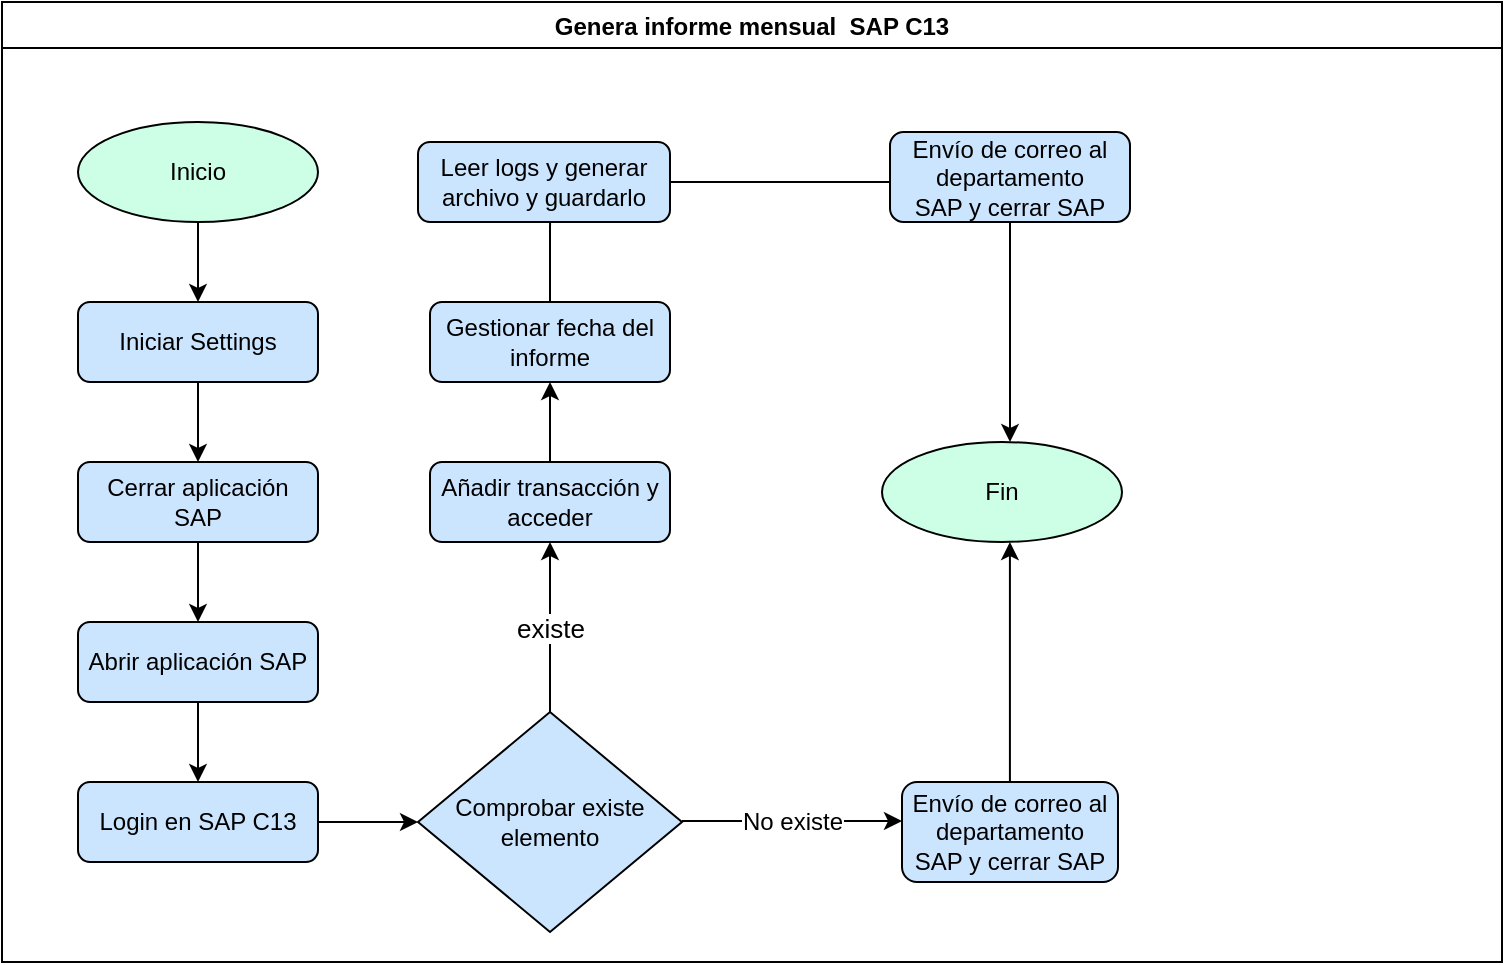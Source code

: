 <mxfile version="14.6.13" type="device"><diagram id="8-eLQ-vo1XEB--dAlqfL" name="Página-1"><mxGraphModel dx="1851" dy="592" grid="1" gridSize="10" guides="1" tooltips="1" connect="1" arrows="1" fold="1" page="1" pageScale="1" pageWidth="827" pageHeight="1169" math="0" shadow="0"><root><mxCell id="0"/><mxCell id="1" parent="0"/><mxCell id="3qBFrPvA6Na9llxEXzv--5" value="Genera informe mensual  SAP C13" style="swimlane;" parent="1" vertex="1"><mxGeometry x="-788" y="80" width="750" height="480" as="geometry"/></mxCell><mxCell id="h0UX9_JBWjjWPxAsGZl1-3" style="edgeStyle=orthogonalEdgeStyle;rounded=0;orthogonalLoop=1;jettySize=auto;html=1;exitX=0.5;exitY=1;exitDx=0;exitDy=0;entryX=0.5;entryY=0;entryDx=0;entryDy=0;" parent="3qBFrPvA6Na9llxEXzv--5" source="h0UX9_JBWjjWPxAsGZl1-1" target="h0UX9_JBWjjWPxAsGZl1-2" edge="1"><mxGeometry relative="1" as="geometry"/></mxCell><mxCell id="h0UX9_JBWjjWPxAsGZl1-1" value="Inicio" style="ellipse;whiteSpace=wrap;html=1;fillColor=#CCFFE6;" parent="3qBFrPvA6Na9llxEXzv--5" vertex="1"><mxGeometry x="38" y="60" width="120" height="50" as="geometry"/></mxCell><mxCell id="h0UX9_JBWjjWPxAsGZl1-6" style="edgeStyle=orthogonalEdgeStyle;rounded=0;orthogonalLoop=1;jettySize=auto;html=1;exitX=0.5;exitY=1;exitDx=0;exitDy=0;entryX=0.5;entryY=0;entryDx=0;entryDy=0;" parent="3qBFrPvA6Na9llxEXzv--5" source="h0UX9_JBWjjWPxAsGZl1-2" target="h0UX9_JBWjjWPxAsGZl1-4" edge="1"><mxGeometry relative="1" as="geometry"/></mxCell><mxCell id="h0UX9_JBWjjWPxAsGZl1-2" value="Iniciar Settings" style="rounded=1;whiteSpace=wrap;html=1;fillColor=#CCE5FF;" parent="3qBFrPvA6Na9llxEXzv--5" vertex="1"><mxGeometry x="38" y="150" width="120" height="40" as="geometry"/></mxCell><mxCell id="h0UX9_JBWjjWPxAsGZl1-8" style="edgeStyle=orthogonalEdgeStyle;rounded=0;orthogonalLoop=1;jettySize=auto;html=1;exitX=0.5;exitY=1;exitDx=0;exitDy=0;entryX=0.5;entryY=0;entryDx=0;entryDy=0;" parent="3qBFrPvA6Na9llxEXzv--5" source="h0UX9_JBWjjWPxAsGZl1-4" target="h0UX9_JBWjjWPxAsGZl1-7" edge="1"><mxGeometry relative="1" as="geometry"/></mxCell><mxCell id="h0UX9_JBWjjWPxAsGZl1-4" value="Cerrar aplicación SAP" style="rounded=1;whiteSpace=wrap;html=1;fillColor=#CCE5FF;" parent="3qBFrPvA6Na9llxEXzv--5" vertex="1"><mxGeometry x="38" y="230" width="120" height="40" as="geometry"/></mxCell><mxCell id="h0UX9_JBWjjWPxAsGZl1-10" style="edgeStyle=orthogonalEdgeStyle;rounded=0;orthogonalLoop=1;jettySize=auto;html=1;exitX=0.5;exitY=1;exitDx=0;exitDy=0;entryX=0.5;entryY=0;entryDx=0;entryDy=0;" parent="3qBFrPvA6Na9llxEXzv--5" source="h0UX9_JBWjjWPxAsGZl1-7" target="h0UX9_JBWjjWPxAsGZl1-9" edge="1"><mxGeometry relative="1" as="geometry"/></mxCell><mxCell id="h0UX9_JBWjjWPxAsGZl1-7" value="Abrir aplicación SAP" style="rounded=1;whiteSpace=wrap;html=1;fillColor=#CCE5FF;" parent="3qBFrPvA6Na9llxEXzv--5" vertex="1"><mxGeometry x="38" y="310" width="120" height="40" as="geometry"/></mxCell><mxCell id="h0UX9_JBWjjWPxAsGZl1-16" style="edgeStyle=orthogonalEdgeStyle;rounded=0;orthogonalLoop=1;jettySize=auto;html=1;exitX=1;exitY=0.5;exitDx=0;exitDy=0;entryX=0;entryY=0.5;entryDx=0;entryDy=0;" parent="3qBFrPvA6Na9llxEXzv--5" source="h0UX9_JBWjjWPxAsGZl1-9" target="h0UX9_JBWjjWPxAsGZl1-13" edge="1"><mxGeometry relative="1" as="geometry"/></mxCell><mxCell id="h0UX9_JBWjjWPxAsGZl1-9" value="Login en SAP C13" style="rounded=1;whiteSpace=wrap;html=1;fillColor=#CCE5FF;" parent="3qBFrPvA6Na9llxEXzv--5" vertex="1"><mxGeometry x="38" y="390" width="120" height="40" as="geometry"/></mxCell><mxCell id="h0UX9_JBWjjWPxAsGZl1-13" value="Comprobar existe elemento" style="rhombus;whiteSpace=wrap;html=1;fillColor=#CCE5FF;" parent="3qBFrPvA6Na9llxEXzv--5" vertex="1"><mxGeometry x="208" y="355" width="132" height="110" as="geometry"/></mxCell><mxCell id="Wuyx45UbhbYb70CO8bn9-31" style="edgeStyle=orthogonalEdgeStyle;rounded=0;orthogonalLoop=1;jettySize=auto;html=1;exitX=0.5;exitY=0;exitDx=0;exitDy=0;fontSize=15;" edge="1" parent="3qBFrPvA6Na9llxEXzv--5" source="Wuyx45UbhbYb70CO8bn9-3" target="Wuyx45UbhbYb70CO8bn9-30"><mxGeometry relative="1" as="geometry"/></mxCell><mxCell id="Wuyx45UbhbYb70CO8bn9-3" value="Añadir transacción y acceder" style="rounded=1;whiteSpace=wrap;html=1;fillColor=#CCE5FF;" vertex="1" parent="3qBFrPvA6Na9llxEXzv--5"><mxGeometry x="214" y="230" width="120" height="40" as="geometry"/></mxCell><mxCell id="Wuyx45UbhbYb70CO8bn9-4" value="" style="endArrow=classic;html=1;fontSize=15;entryX=0.5;entryY=1;entryDx=0;entryDy=0;" edge="1" parent="3qBFrPvA6Na9llxEXzv--5" source="h0UX9_JBWjjWPxAsGZl1-13" target="Wuyx45UbhbYb70CO8bn9-3"><mxGeometry relative="1" as="geometry"><mxPoint x="274" y="350" as="sourcePoint"/><mxPoint x="278" y="280" as="targetPoint"/></mxGeometry></mxCell><mxCell id="Wuyx45UbhbYb70CO8bn9-5" value="&lt;font style=&quot;font-size: 13px&quot;&gt;existe&lt;/font&gt;" style="edgeLabel;resizable=0;html=1;align=center;verticalAlign=middle;" connectable="0" vertex="1" parent="Wuyx45UbhbYb70CO8bn9-4"><mxGeometry relative="1" as="geometry"/></mxCell><mxCell id="Wuyx45UbhbYb70CO8bn9-75" style="edgeStyle=orthogonalEdgeStyle;rounded=0;orthogonalLoop=1;jettySize=auto;html=1;fontSize=15;entryX=0.533;entryY=1;entryDx=0;entryDy=0;entryPerimeter=0;" edge="1" parent="3qBFrPvA6Na9llxEXzv--5" source="Wuyx45UbhbYb70CO8bn9-7" target="Wuyx45UbhbYb70CO8bn9-9"><mxGeometry relative="1" as="geometry"><mxPoint x="504" y="280" as="targetPoint"/></mxGeometry></mxCell><mxCell id="Wuyx45UbhbYb70CO8bn9-7" value="Envío de correo al departamento&lt;br&gt;SAP y cerrar SAP" style="rounded=1;whiteSpace=wrap;html=1;fillColor=#CCE5FF;" vertex="1" parent="3qBFrPvA6Na9llxEXzv--5"><mxGeometry x="450" y="390" width="108" height="50" as="geometry"/></mxCell><mxCell id="Wuyx45UbhbYb70CO8bn9-9" value="Fin" style="ellipse;whiteSpace=wrap;html=1;fillColor=#CCFFE6;" vertex="1" parent="3qBFrPvA6Na9llxEXzv--5"><mxGeometry x="440" y="220" width="120" height="50" as="geometry"/></mxCell><mxCell id="Wuyx45UbhbYb70CO8bn9-72" style="edgeStyle=orthogonalEdgeStyle;rounded=0;orthogonalLoop=1;jettySize=auto;html=1;exitX=0.5;exitY=0;exitDx=0;exitDy=0;entryX=0.524;entryY=0.75;entryDx=0;entryDy=0;entryPerimeter=0;fontSize=15;" edge="1" parent="3qBFrPvA6Na9llxEXzv--5" source="Wuyx45UbhbYb70CO8bn9-30" target="Wuyx45UbhbYb70CO8bn9-32"><mxGeometry relative="1" as="geometry"/></mxCell><mxCell id="Wuyx45UbhbYb70CO8bn9-30" value="Gestionar fecha del informe" style="rounded=1;whiteSpace=wrap;html=1;fillColor=#CCE5FF;" vertex="1" parent="3qBFrPvA6Na9llxEXzv--5"><mxGeometry x="214" y="150" width="120" height="40" as="geometry"/></mxCell><mxCell id="Wuyx45UbhbYb70CO8bn9-77" style="edgeStyle=orthogonalEdgeStyle;rounded=0;orthogonalLoop=1;jettySize=auto;html=1;entryX=0.117;entryY=0.556;entryDx=0;entryDy=0;entryPerimeter=0;fontSize=15;" edge="1" parent="3qBFrPvA6Na9llxEXzv--5" source="Wuyx45UbhbYb70CO8bn9-32" target="Wuyx45UbhbYb70CO8bn9-57"><mxGeometry relative="1" as="geometry"/></mxCell><mxCell id="Wuyx45UbhbYb70CO8bn9-32" value="Leer logs y generar archivo y guardarlo" style="rounded=1;whiteSpace=wrap;html=1;fillColor=#CCE5FF;" vertex="1" parent="3qBFrPvA6Na9llxEXzv--5"><mxGeometry x="208" y="70" width="126" height="40" as="geometry"/></mxCell><mxCell id="Wuyx45UbhbYb70CO8bn9-76" style="edgeStyle=orthogonalEdgeStyle;rounded=0;orthogonalLoop=1;jettySize=auto;html=1;fontSize=15;" edge="1" parent="3qBFrPvA6Na9llxEXzv--5" source="Wuyx45UbhbYb70CO8bn9-57"><mxGeometry relative="1" as="geometry"><mxPoint x="504" y="220" as="targetPoint"/><Array as="points"><mxPoint x="504" y="220"/><mxPoint x="504" y="220"/></Array></mxGeometry></mxCell><mxCell id="Wuyx45UbhbYb70CO8bn9-57" value="Envío de correo al departamento&lt;br&gt;SAP y cerrar SAP" style="rounded=1;whiteSpace=wrap;html=1;fillColor=#CCE5FF;" vertex="1" parent="3qBFrPvA6Na9llxEXzv--5"><mxGeometry x="444" y="65" width="120" height="45" as="geometry"/></mxCell><mxCell id="Wuyx45UbhbYb70CO8bn9-66" value="" style="endArrow=classic;html=1;fontSize=15;entryX=0;entryY=0.39;entryDx=0;entryDy=0;entryPerimeter=0;" edge="1" parent="3qBFrPvA6Na9llxEXzv--5" target="Wuyx45UbhbYb70CO8bn9-7"><mxGeometry relative="1" as="geometry"><mxPoint x="340" y="409.5" as="sourcePoint"/><mxPoint x="430" y="409.5" as="targetPoint"/><Array as="points"/></mxGeometry></mxCell><mxCell id="Wuyx45UbhbYb70CO8bn9-67" value="&lt;font style=&quot;font-size: 12px&quot;&gt;No existe&lt;/font&gt;" style="edgeLabel;resizable=0;html=1;align=center;verticalAlign=middle;" connectable="0" vertex="1" parent="Wuyx45UbhbYb70CO8bn9-66"><mxGeometry relative="1" as="geometry"/></mxCell></root></mxGraphModel></diagram></mxfile>